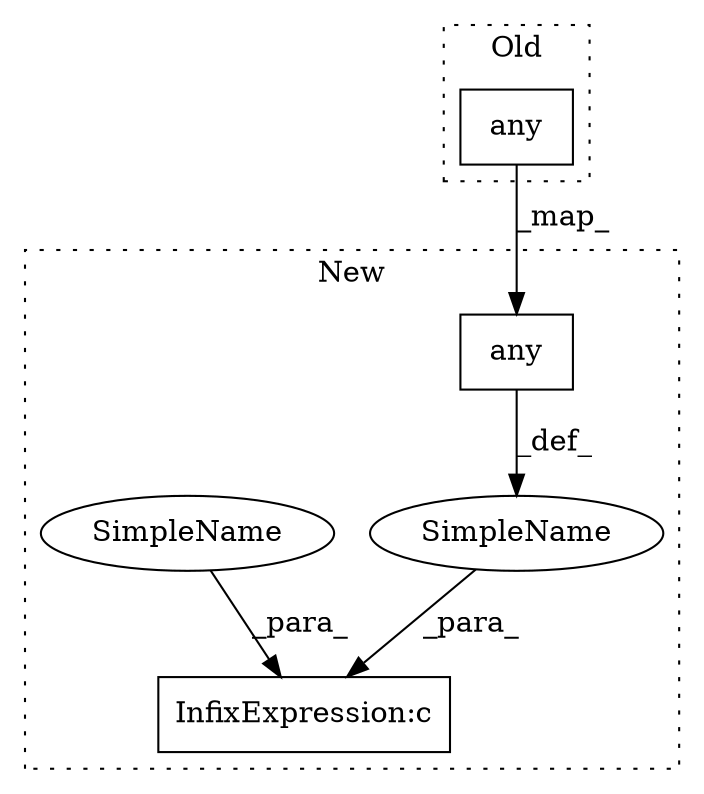digraph G {
subgraph cluster0 {
1 [label="any" a="32" s="493,612" l="13,-3" shape="box"];
label = "Old";
style="dotted";
}
subgraph cluster1 {
2 [label="any" a="32" s="922,1080" l="17,-3" shape="box"];
3 [label="SimpleName" a="42" s="" l="" shape="ellipse"];
4 [label="InfixExpression:c" a="27" s="786" l="4" shape="box"];
5 [label="SimpleName" a="42" s="" l="" shape="ellipse"];
label = "New";
style="dotted";
}
1 -> 2 [label="_map_"];
2 -> 3 [label="_def_"];
3 -> 4 [label="_para_"];
5 -> 4 [label="_para_"];
}